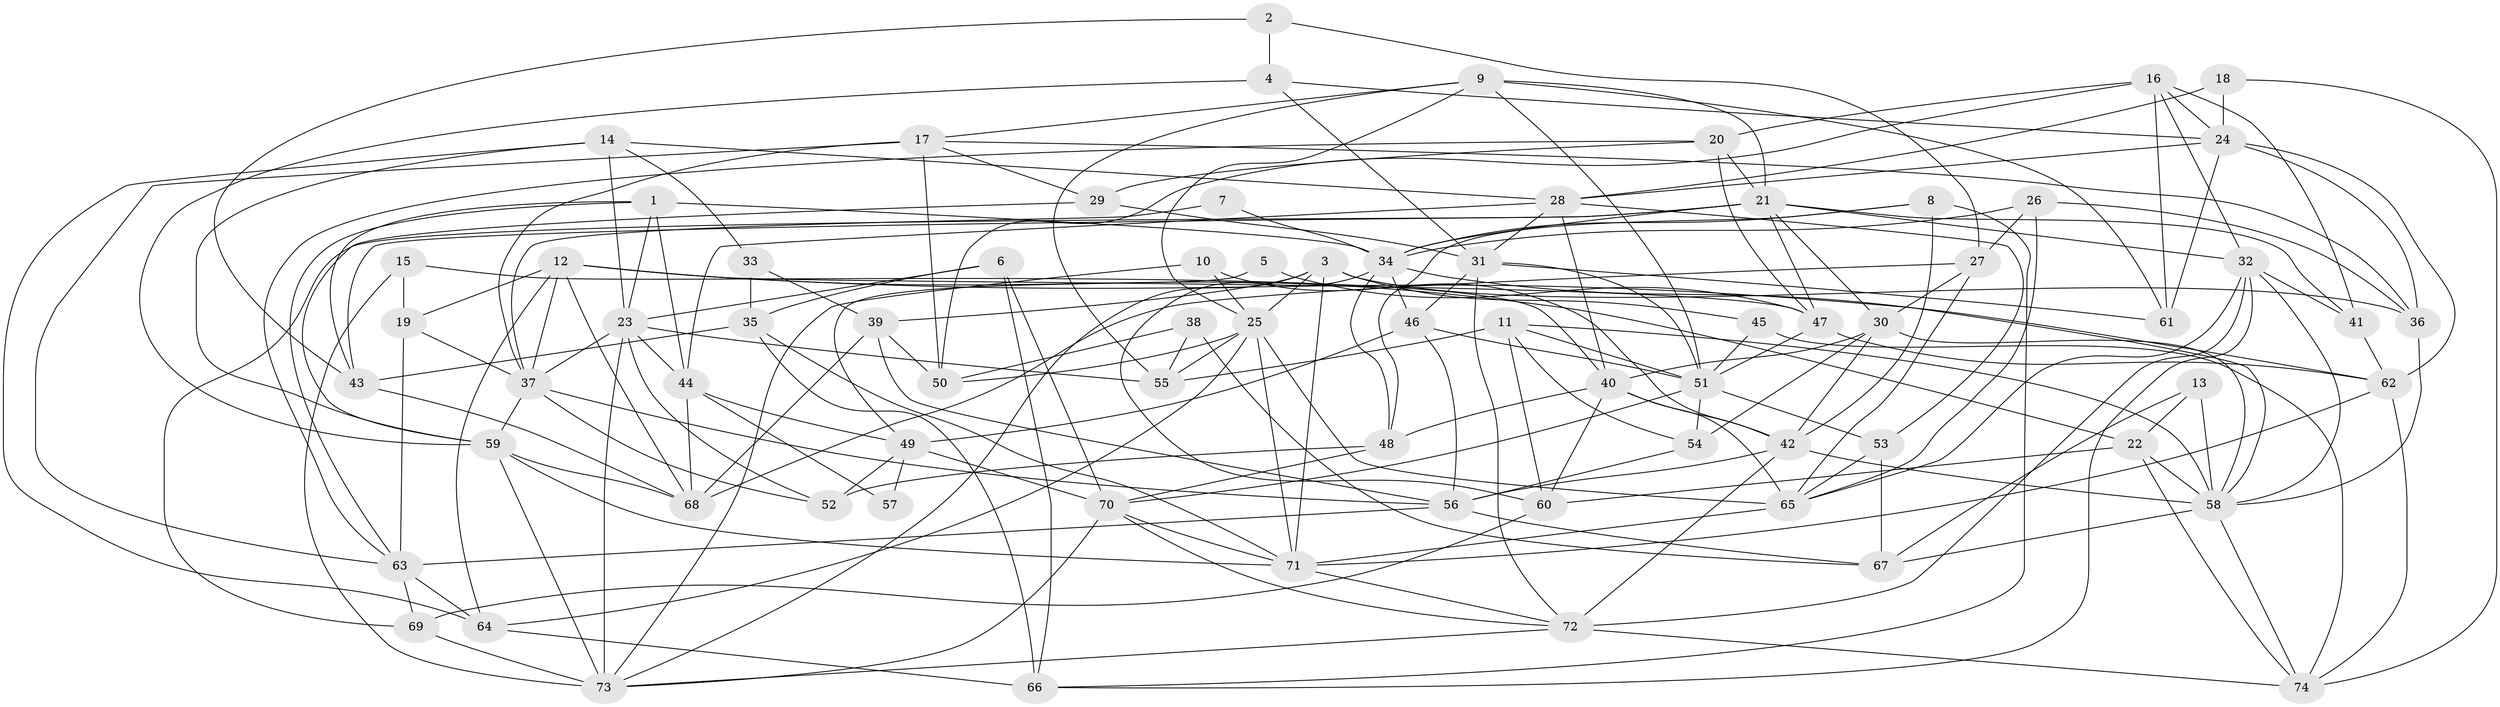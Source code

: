 // original degree distribution, {5: 0.2108843537414966, 2: 0.1360544217687075, 4: 0.2925170068027211, 3: 0.23809523809523808, 6: 0.08843537414965986, 7: 0.02040816326530612, 9: 0.006802721088435374, 8: 0.006802721088435374}
// Generated by graph-tools (version 1.1) at 2025/02/03/09/25 03:02:03]
// undirected, 74 vertices, 201 edges
graph export_dot {
graph [start="1"]
  node [color=gray90,style=filled];
  1;
  2;
  3;
  4;
  5;
  6;
  7;
  8;
  9;
  10;
  11;
  12;
  13;
  14;
  15;
  16;
  17;
  18;
  19;
  20;
  21;
  22;
  23;
  24;
  25;
  26;
  27;
  28;
  29;
  30;
  31;
  32;
  33;
  34;
  35;
  36;
  37;
  38;
  39;
  40;
  41;
  42;
  43;
  44;
  45;
  46;
  47;
  48;
  49;
  50;
  51;
  52;
  53;
  54;
  55;
  56;
  57;
  58;
  59;
  60;
  61;
  62;
  63;
  64;
  65;
  66;
  67;
  68;
  69;
  70;
  71;
  72;
  73;
  74;
  1 -- 23 [weight=1.0];
  1 -- 34 [weight=1.0];
  1 -- 43 [weight=1.0];
  1 -- 44 [weight=1.0];
  1 -- 63 [weight=1.0];
  2 -- 4 [weight=1.0];
  2 -- 27 [weight=1.0];
  2 -- 43 [weight=1.0];
  3 -- 25 [weight=1.0];
  3 -- 36 [weight=1.0];
  3 -- 39 [weight=1.0];
  3 -- 45 [weight=1.0];
  3 -- 71 [weight=1.0];
  3 -- 73 [weight=1.0];
  4 -- 24 [weight=1.0];
  4 -- 31 [weight=2.0];
  4 -- 59 [weight=1.0];
  5 -- 47 [weight=1.0];
  5 -- 49 [weight=1.0];
  6 -- 23 [weight=1.0];
  6 -- 35 [weight=1.0];
  6 -- 66 [weight=1.0];
  6 -- 70 [weight=1.0];
  7 -- 34 [weight=1.0];
  7 -- 37 [weight=1.0];
  8 -- 34 [weight=1.0];
  8 -- 42 [weight=1.0];
  8 -- 48 [weight=1.0];
  8 -- 66 [weight=1.0];
  9 -- 17 [weight=1.0];
  9 -- 21 [weight=1.0];
  9 -- 25 [weight=1.0];
  9 -- 51 [weight=1.0];
  9 -- 55 [weight=1.0];
  9 -- 61 [weight=1.0];
  10 -- 25 [weight=1.0];
  10 -- 42 [weight=1.0];
  10 -- 73 [weight=1.0];
  11 -- 51 [weight=1.0];
  11 -- 54 [weight=1.0];
  11 -- 55 [weight=1.0];
  11 -- 58 [weight=1.0];
  11 -- 60 [weight=1.0];
  12 -- 19 [weight=1.0];
  12 -- 22 [weight=1.0];
  12 -- 37 [weight=1.0];
  12 -- 47 [weight=1.0];
  12 -- 62 [weight=1.0];
  12 -- 64 [weight=1.0];
  12 -- 68 [weight=1.0];
  13 -- 22 [weight=1.0];
  13 -- 58 [weight=1.0];
  13 -- 67 [weight=1.0];
  14 -- 23 [weight=1.0];
  14 -- 28 [weight=1.0];
  14 -- 33 [weight=1.0];
  14 -- 59 [weight=1.0];
  14 -- 64 [weight=1.0];
  15 -- 19 [weight=1.0];
  15 -- 40 [weight=1.0];
  15 -- 73 [weight=1.0];
  16 -- 20 [weight=1.0];
  16 -- 24 [weight=1.0];
  16 -- 32 [weight=1.0];
  16 -- 41 [weight=1.0];
  16 -- 50 [weight=1.0];
  16 -- 61 [weight=1.0];
  17 -- 29 [weight=1.0];
  17 -- 36 [weight=1.0];
  17 -- 37 [weight=1.0];
  17 -- 50 [weight=2.0];
  17 -- 63 [weight=1.0];
  18 -- 24 [weight=1.0];
  18 -- 28 [weight=1.0];
  18 -- 74 [weight=1.0];
  19 -- 37 [weight=1.0];
  19 -- 63 [weight=1.0];
  20 -- 21 [weight=1.0];
  20 -- 29 [weight=1.0];
  20 -- 47 [weight=1.0];
  20 -- 63 [weight=1.0];
  21 -- 30 [weight=1.0];
  21 -- 32 [weight=1.0];
  21 -- 34 [weight=1.0];
  21 -- 41 [weight=1.0];
  21 -- 43 [weight=1.0];
  21 -- 47 [weight=1.0];
  21 -- 69 [weight=1.0];
  22 -- 58 [weight=1.0];
  22 -- 60 [weight=1.0];
  22 -- 74 [weight=1.0];
  23 -- 37 [weight=2.0];
  23 -- 44 [weight=1.0];
  23 -- 52 [weight=1.0];
  23 -- 55 [weight=1.0];
  23 -- 73 [weight=2.0];
  24 -- 28 [weight=1.0];
  24 -- 36 [weight=1.0];
  24 -- 61 [weight=1.0];
  24 -- 62 [weight=1.0];
  25 -- 50 [weight=1.0];
  25 -- 55 [weight=1.0];
  25 -- 64 [weight=1.0];
  25 -- 65 [weight=2.0];
  25 -- 71 [weight=1.0];
  26 -- 27 [weight=1.0];
  26 -- 34 [weight=2.0];
  26 -- 36 [weight=1.0];
  26 -- 65 [weight=1.0];
  27 -- 30 [weight=1.0];
  27 -- 65 [weight=1.0];
  27 -- 68 [weight=1.0];
  28 -- 31 [weight=1.0];
  28 -- 40 [weight=1.0];
  28 -- 44 [weight=2.0];
  28 -- 53 [weight=1.0];
  29 -- 31 [weight=2.0];
  29 -- 59 [weight=1.0];
  30 -- 40 [weight=1.0];
  30 -- 42 [weight=1.0];
  30 -- 54 [weight=1.0];
  30 -- 58 [weight=1.0];
  31 -- 46 [weight=1.0];
  31 -- 51 [weight=1.0];
  31 -- 61 [weight=1.0];
  31 -- 72 [weight=1.0];
  32 -- 41 [weight=1.0];
  32 -- 58 [weight=1.0];
  32 -- 65 [weight=1.0];
  32 -- 66 [weight=1.0];
  32 -- 72 [weight=2.0];
  33 -- 35 [weight=1.0];
  33 -- 39 [weight=1.0];
  34 -- 46 [weight=1.0];
  34 -- 48 [weight=1.0];
  34 -- 58 [weight=1.0];
  34 -- 60 [weight=1.0];
  35 -- 43 [weight=1.0];
  35 -- 66 [weight=1.0];
  35 -- 71 [weight=1.0];
  36 -- 58 [weight=1.0];
  37 -- 52 [weight=1.0];
  37 -- 56 [weight=1.0];
  37 -- 59 [weight=1.0];
  38 -- 50 [weight=1.0];
  38 -- 55 [weight=1.0];
  38 -- 67 [weight=1.0];
  39 -- 50 [weight=1.0];
  39 -- 56 [weight=1.0];
  39 -- 68 [weight=1.0];
  40 -- 42 [weight=1.0];
  40 -- 48 [weight=1.0];
  40 -- 60 [weight=1.0];
  40 -- 65 [weight=1.0];
  41 -- 62 [weight=1.0];
  42 -- 56 [weight=1.0];
  42 -- 58 [weight=2.0];
  42 -- 72 [weight=1.0];
  43 -- 68 [weight=1.0];
  44 -- 49 [weight=1.0];
  44 -- 57 [weight=1.0];
  44 -- 68 [weight=1.0];
  45 -- 51 [weight=2.0];
  45 -- 74 [weight=1.0];
  46 -- 49 [weight=1.0];
  46 -- 51 [weight=1.0];
  46 -- 56 [weight=2.0];
  47 -- 51 [weight=1.0];
  47 -- 62 [weight=1.0];
  48 -- 52 [weight=1.0];
  48 -- 70 [weight=1.0];
  49 -- 52 [weight=1.0];
  49 -- 57 [weight=1.0];
  49 -- 70 [weight=1.0];
  51 -- 53 [weight=1.0];
  51 -- 54 [weight=2.0];
  51 -- 70 [weight=1.0];
  53 -- 65 [weight=1.0];
  53 -- 67 [weight=1.0];
  54 -- 56 [weight=1.0];
  56 -- 63 [weight=2.0];
  56 -- 67 [weight=1.0];
  58 -- 67 [weight=1.0];
  58 -- 74 [weight=1.0];
  59 -- 68 [weight=1.0];
  59 -- 71 [weight=1.0];
  59 -- 73 [weight=2.0];
  60 -- 69 [weight=1.0];
  62 -- 71 [weight=1.0];
  62 -- 74 [weight=1.0];
  63 -- 64 [weight=1.0];
  63 -- 69 [weight=1.0];
  64 -- 66 [weight=2.0];
  65 -- 71 [weight=1.0];
  69 -- 73 [weight=1.0];
  70 -- 71 [weight=1.0];
  70 -- 72 [weight=1.0];
  70 -- 73 [weight=1.0];
  71 -- 72 [weight=1.0];
  72 -- 73 [weight=1.0];
  72 -- 74 [weight=1.0];
}
